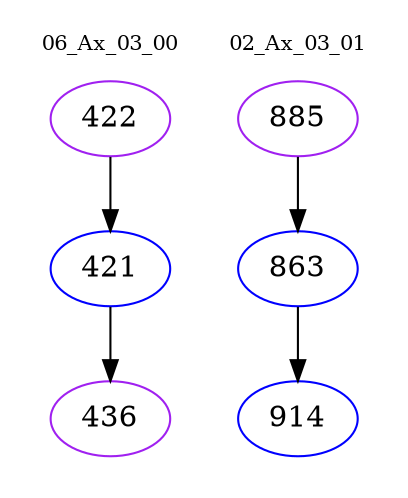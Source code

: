 digraph{
subgraph cluster_0 {
color = white
label = "06_Ax_03_00";
fontsize=10;
T0_422 [label="422", color="purple"]
T0_422 -> T0_421 [color="black"]
T0_421 [label="421", color="blue"]
T0_421 -> T0_436 [color="black"]
T0_436 [label="436", color="purple"]
}
subgraph cluster_1 {
color = white
label = "02_Ax_03_01";
fontsize=10;
T1_885 [label="885", color="purple"]
T1_885 -> T1_863 [color="black"]
T1_863 [label="863", color="blue"]
T1_863 -> T1_914 [color="black"]
T1_914 [label="914", color="blue"]
}
}

